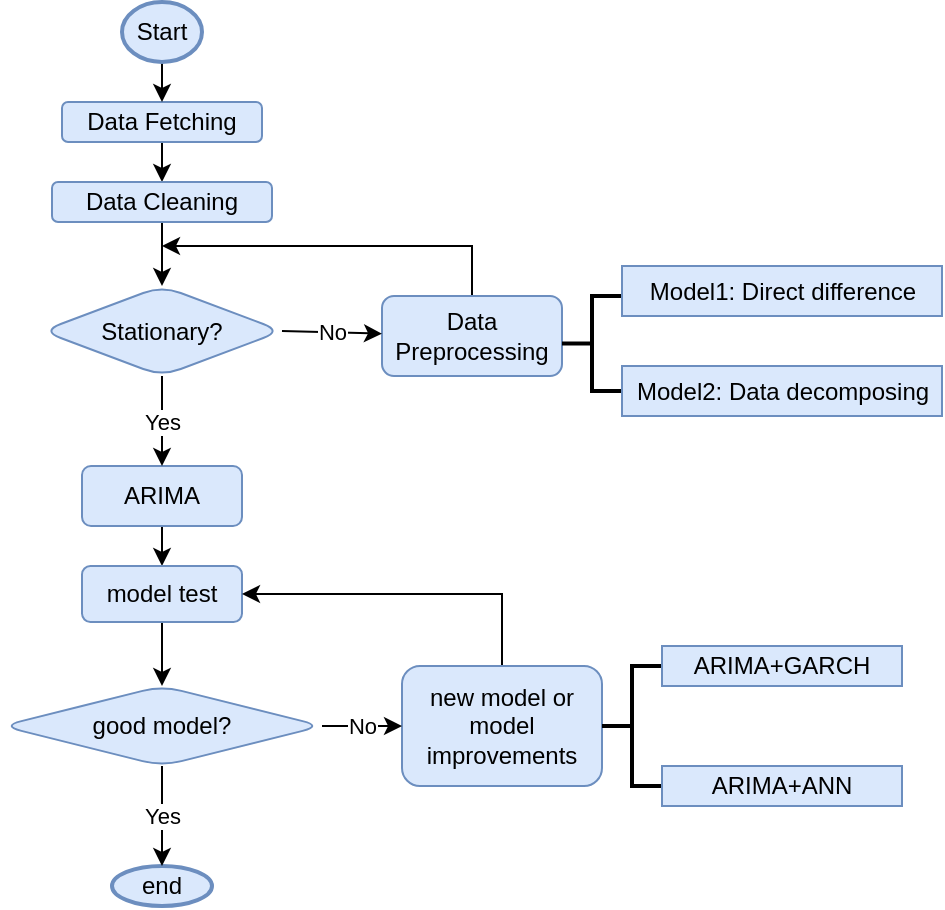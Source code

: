 <mxfile version="13.10.4" type="github">
  <diagram id="C5RBs43oDa-KdzZeNtuy" name="Page-1">
    <mxGraphModel dx="956" dy="515" grid="1" gridSize="10" guides="1" tooltips="1" connect="1" arrows="1" fold="1" page="1" pageScale="1" pageWidth="827" pageHeight="1169" math="0" shadow="0">
      <root>
        <mxCell id="WIyWlLk6GJQsqaUBKTNV-0" />
        <mxCell id="WIyWlLk6GJQsqaUBKTNV-1" parent="WIyWlLk6GJQsqaUBKTNV-0" />
        <mxCell id="Gn4-DQb1mFsybiADK4iX-2" style="edgeStyle=none;rounded=0;orthogonalLoop=1;jettySize=auto;html=1;exitX=0.5;exitY=1;exitDx=0;exitDy=0;entryX=0.5;entryY=0;entryDx=0;entryDy=0;" edge="1" parent="WIyWlLk6GJQsqaUBKTNV-1" source="WIyWlLk6GJQsqaUBKTNV-3" target="WIyWlLk6GJQsqaUBKTNV-7">
          <mxGeometry relative="1" as="geometry">
            <mxPoint x="220" y="158" as="targetPoint" />
          </mxGeometry>
        </mxCell>
        <mxCell id="WIyWlLk6GJQsqaUBKTNV-3" value="Data Fetching" style="rounded=1;whiteSpace=wrap;html=1;fontSize=12;glass=0;strokeWidth=1;shadow=0;fillColor=#dae8fc;strokeColor=#6c8ebf;" parent="WIyWlLk6GJQsqaUBKTNV-1" vertex="1">
          <mxGeometry x="170" y="108" width="100" height="20" as="geometry" />
        </mxCell>
        <mxCell id="Gn4-DQb1mFsybiADK4iX-8" value="" style="edgeStyle=none;rounded=0;orthogonalLoop=1;jettySize=auto;html=1;" edge="1" parent="WIyWlLk6GJQsqaUBKTNV-1" source="WIyWlLk6GJQsqaUBKTNV-7">
          <mxGeometry relative="1" as="geometry">
            <mxPoint x="220" y="200" as="targetPoint" />
          </mxGeometry>
        </mxCell>
        <mxCell id="WIyWlLk6GJQsqaUBKTNV-7" value="Data Cleaning" style="rounded=1;whiteSpace=wrap;html=1;fontSize=12;glass=0;strokeWidth=1;shadow=0;fillColor=#dae8fc;strokeColor=#6c8ebf;" parent="WIyWlLk6GJQsqaUBKTNV-1" vertex="1">
          <mxGeometry x="165" y="148" width="110" height="20" as="geometry" />
        </mxCell>
        <mxCell id="Gn4-DQb1mFsybiADK4iX-4" style="edgeStyle=none;rounded=0;orthogonalLoop=1;jettySize=auto;html=1;exitX=0.5;exitY=1;exitDx=0;exitDy=0;exitPerimeter=0;entryX=0.5;entryY=0;entryDx=0;entryDy=0;" edge="1" parent="WIyWlLk6GJQsqaUBKTNV-1" source="Gn4-DQb1mFsybiADK4iX-3" target="WIyWlLk6GJQsqaUBKTNV-3">
          <mxGeometry relative="1" as="geometry" />
        </mxCell>
        <mxCell id="Gn4-DQb1mFsybiADK4iX-3" value="Start" style="strokeWidth=2;html=1;shape=mxgraph.flowchart.start_1;whiteSpace=wrap;fillColor=#dae8fc;strokeColor=#6c8ebf;" vertex="1" parent="WIyWlLk6GJQsqaUBKTNV-1">
          <mxGeometry x="200" y="58" width="40" height="30" as="geometry" />
        </mxCell>
        <mxCell id="Gn4-DQb1mFsybiADK4iX-7" value="Stationary?" style="rhombus;whiteSpace=wrap;html=1;rounded=1;shadow=0;strokeWidth=1;glass=0;fillColor=#dae8fc;strokeColor=#6c8ebf;" vertex="1" parent="WIyWlLk6GJQsqaUBKTNV-1">
          <mxGeometry x="160" y="200" width="120" height="45" as="geometry" />
        </mxCell>
        <mxCell id="Gn4-DQb1mFsybiADK4iX-12" style="edgeStyle=none;rounded=0;orthogonalLoop=1;jettySize=auto;html=1;exitX=0.5;exitY=0;exitDx=0;exitDy=0;" edge="1" parent="WIyWlLk6GJQsqaUBKTNV-1" source="Gn4-DQb1mFsybiADK4iX-9">
          <mxGeometry relative="1" as="geometry">
            <mxPoint x="220" y="180" as="targetPoint" />
            <Array as="points">
              <mxPoint x="375" y="180" />
            </Array>
          </mxGeometry>
        </mxCell>
        <mxCell id="Gn4-DQb1mFsybiADK4iX-9" value="Data Preprocessing" style="whiteSpace=wrap;html=1;rounded=1;shadow=0;strokeWidth=1;glass=0;fillColor=#dae8fc;strokeColor=#6c8ebf;" vertex="1" parent="WIyWlLk6GJQsqaUBKTNV-1">
          <mxGeometry x="330" y="205" width="90" height="40" as="geometry" />
        </mxCell>
        <mxCell id="Gn4-DQb1mFsybiADK4iX-10" value="No" style="edgeStyle=none;rounded=0;orthogonalLoop=1;jettySize=auto;html=1;exitX=1;exitY=0.5;exitDx=0;exitDy=0;" edge="1" parent="WIyWlLk6GJQsqaUBKTNV-1" source="Gn4-DQb1mFsybiADK4iX-7" target="Gn4-DQb1mFsybiADK4iX-9">
          <mxGeometry relative="1" as="geometry">
            <mxPoint x="280" y="228" as="sourcePoint" />
          </mxGeometry>
        </mxCell>
        <mxCell id="Gn4-DQb1mFsybiADK4iX-24" value="" style="edgeStyle=none;rounded=0;orthogonalLoop=1;jettySize=auto;html=1;" edge="1" parent="WIyWlLk6GJQsqaUBKTNV-1" source="Gn4-DQb1mFsybiADK4iX-14" target="Gn4-DQb1mFsybiADK4iX-23">
          <mxGeometry relative="1" as="geometry" />
        </mxCell>
        <mxCell id="Gn4-DQb1mFsybiADK4iX-14" value="ARIMA" style="whiteSpace=wrap;html=1;rounded=1;shadow=0;strokeWidth=1;glass=0;fillColor=#dae8fc;strokeColor=#6c8ebf;" vertex="1" parent="WIyWlLk6GJQsqaUBKTNV-1">
          <mxGeometry x="180" y="290" width="80" height="30" as="geometry" />
        </mxCell>
        <mxCell id="Gn4-DQb1mFsybiADK4iX-15" value="Yes" style="edgeStyle=none;rounded=0;orthogonalLoop=1;jettySize=auto;html=1;" edge="1" parent="WIyWlLk6GJQsqaUBKTNV-1" source="Gn4-DQb1mFsybiADK4iX-7" target="Gn4-DQb1mFsybiADK4iX-14">
          <mxGeometry relative="1" as="geometry" />
        </mxCell>
        <mxCell id="Gn4-DQb1mFsybiADK4iX-26" value="" style="edgeStyle=none;rounded=0;orthogonalLoop=1;jettySize=auto;html=1;" edge="1" parent="WIyWlLk6GJQsqaUBKTNV-1" source="Gn4-DQb1mFsybiADK4iX-23" target="Gn4-DQb1mFsybiADK4iX-25">
          <mxGeometry relative="1" as="geometry" />
        </mxCell>
        <mxCell id="Gn4-DQb1mFsybiADK4iX-23" value="model test" style="whiteSpace=wrap;html=1;rounded=1;shadow=0;strokeWidth=1;glass=0;fillColor=#dae8fc;strokeColor=#6c8ebf;" vertex="1" parent="WIyWlLk6GJQsqaUBKTNV-1">
          <mxGeometry x="180" y="340" width="80" height="28" as="geometry" />
        </mxCell>
        <mxCell id="Gn4-DQb1mFsybiADK4iX-25" value="good model?" style="rhombus;whiteSpace=wrap;html=1;rounded=1;shadow=0;strokeWidth=1;glass=0;fillColor=#dae8fc;strokeColor=#6c8ebf;" vertex="1" parent="WIyWlLk6GJQsqaUBKTNV-1">
          <mxGeometry x="140" y="400" width="160" height="40" as="geometry" />
        </mxCell>
        <mxCell id="Gn4-DQb1mFsybiADK4iX-29" style="edgeStyle=none;rounded=0;orthogonalLoop=1;jettySize=auto;html=1;exitX=0.5;exitY=0;exitDx=0;exitDy=0;entryX=1;entryY=0.5;entryDx=0;entryDy=0;" edge="1" parent="WIyWlLk6GJQsqaUBKTNV-1" source="Gn4-DQb1mFsybiADK4iX-27" target="Gn4-DQb1mFsybiADK4iX-23">
          <mxGeometry relative="1" as="geometry">
            <Array as="points">
              <mxPoint x="390" y="354" />
            </Array>
          </mxGeometry>
        </mxCell>
        <mxCell id="Gn4-DQb1mFsybiADK4iX-27" value="new model or model improvements" style="whiteSpace=wrap;html=1;rounded=1;shadow=0;strokeWidth=1;glass=0;fillColor=#dae8fc;strokeColor=#6c8ebf;" vertex="1" parent="WIyWlLk6GJQsqaUBKTNV-1">
          <mxGeometry x="340" y="390" width="100" height="60" as="geometry" />
        </mxCell>
        <mxCell id="Gn4-DQb1mFsybiADK4iX-28" value="No" style="edgeStyle=none;rounded=0;orthogonalLoop=1;jettySize=auto;html=1;" edge="1" parent="WIyWlLk6GJQsqaUBKTNV-1" source="Gn4-DQb1mFsybiADK4iX-25" target="Gn4-DQb1mFsybiADK4iX-27">
          <mxGeometry relative="1" as="geometry" />
        </mxCell>
        <mxCell id="Gn4-DQb1mFsybiADK4iX-30" value="end" style="ellipse;whiteSpace=wrap;html=1;rounded=1;shadow=0;strokeWidth=2;glass=0;fillColor=#dae8fc;strokeColor=#6c8ebf;" vertex="1" parent="WIyWlLk6GJQsqaUBKTNV-1">
          <mxGeometry x="195" y="490" width="50" height="20" as="geometry" />
        </mxCell>
        <mxCell id="Gn4-DQb1mFsybiADK4iX-31" value="Yes" style="edgeStyle=none;rounded=0;orthogonalLoop=1;jettySize=auto;html=1;" edge="1" parent="WIyWlLk6GJQsqaUBKTNV-1" source="Gn4-DQb1mFsybiADK4iX-25" target="Gn4-DQb1mFsybiADK4iX-30">
          <mxGeometry relative="1" as="geometry" />
        </mxCell>
        <mxCell id="Gn4-DQb1mFsybiADK4iX-32" value="" style="strokeWidth=2;html=1;shape=mxgraph.flowchart.annotation_2;align=left;labelPosition=right;pointerEvents=1;" vertex="1" parent="WIyWlLk6GJQsqaUBKTNV-1">
          <mxGeometry x="420" y="205" width="30" height="47.5" as="geometry" />
        </mxCell>
        <mxCell id="Gn4-DQb1mFsybiADK4iX-33" value="Model1: Direct difference" style="html=1;fillColor=#dae8fc;strokeColor=#6c8ebf;" vertex="1" parent="WIyWlLk6GJQsqaUBKTNV-1">
          <mxGeometry x="450" y="190" width="160" height="25" as="geometry" />
        </mxCell>
        <mxCell id="Gn4-DQb1mFsybiADK4iX-34" value="Model2: Data decomposing" style="html=1;fillColor=#dae8fc;strokeColor=#6c8ebf;" vertex="1" parent="WIyWlLk6GJQsqaUBKTNV-1">
          <mxGeometry x="450" y="240" width="160" height="25" as="geometry" />
        </mxCell>
        <mxCell id="Gn4-DQb1mFsybiADK4iX-38" style="edgeStyle=none;rounded=0;orthogonalLoop=1;jettySize=auto;html=1;exitX=0.25;exitY=0;exitDx=0;exitDy=0;" edge="1" parent="WIyWlLk6GJQsqaUBKTNV-1" source="Gn4-DQb1mFsybiADK4iX-34" target="Gn4-DQb1mFsybiADK4iX-34">
          <mxGeometry relative="1" as="geometry" />
        </mxCell>
        <mxCell id="Gn4-DQb1mFsybiADK4iX-39" value="" style="strokeWidth=2;html=1;shape=mxgraph.flowchart.annotation_2;align=left;labelPosition=right;pointerEvents=1;" vertex="1" parent="WIyWlLk6GJQsqaUBKTNV-1">
          <mxGeometry x="440" y="390" width="30" height="60" as="geometry" />
        </mxCell>
        <mxCell id="Gn4-DQb1mFsybiADK4iX-40" value="ARIMA+GARCH" style="whiteSpace=wrap;html=1;align=center;fillColor=#dae8fc;strokeColor=#6c8ebf;" vertex="1" parent="WIyWlLk6GJQsqaUBKTNV-1">
          <mxGeometry x="470" y="380" width="120" height="20" as="geometry" />
        </mxCell>
        <mxCell id="Gn4-DQb1mFsybiADK4iX-41" value="ARIMA+ANN" style="whiteSpace=wrap;html=1;align=center;fillColor=#dae8fc;strokeColor=#6c8ebf;" vertex="1" parent="WIyWlLk6GJQsqaUBKTNV-1">
          <mxGeometry x="470" y="440" width="120" height="20" as="geometry" />
        </mxCell>
      </root>
    </mxGraphModel>
  </diagram>
</mxfile>
